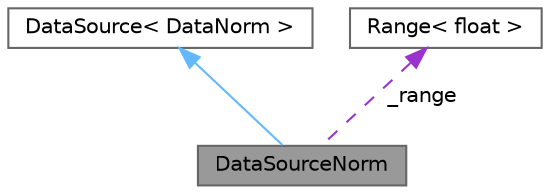 digraph "DataSourceNorm"
{
 // LATEX_PDF_SIZE
  bgcolor="transparent";
  edge [fontname=Helvetica,fontsize=10,labelfontname=Helvetica,labelfontsize=10];
  node [fontname=Helvetica,fontsize=10,shape=box,height=0.2,width=0.4];
  Node1 [label="DataSourceNorm",height=0.2,width=0.4,color="gray40", fillcolor="grey60", style="filled", fontcolor="black",tooltip="Data sources with normalized data points."];
  Node2 -> Node1 [dir="back",color="steelblue1",style="solid"];
  Node2 [label="DataSource\< DataNorm \>",height=0.2,width=0.4,color="gray40", fillcolor="white", style="filled",URL="$class_data_source.html",tooltip=" "];
  Node3 -> Node1 [dir="back",color="darkorchid3",style="dashed",label=" _range" ];
  Node3 [label="Range\< float \>",height=0.2,width=0.4,color="gray40", fillcolor="white", style="filled",URL="$class_range.html",tooltip=" "];
}
